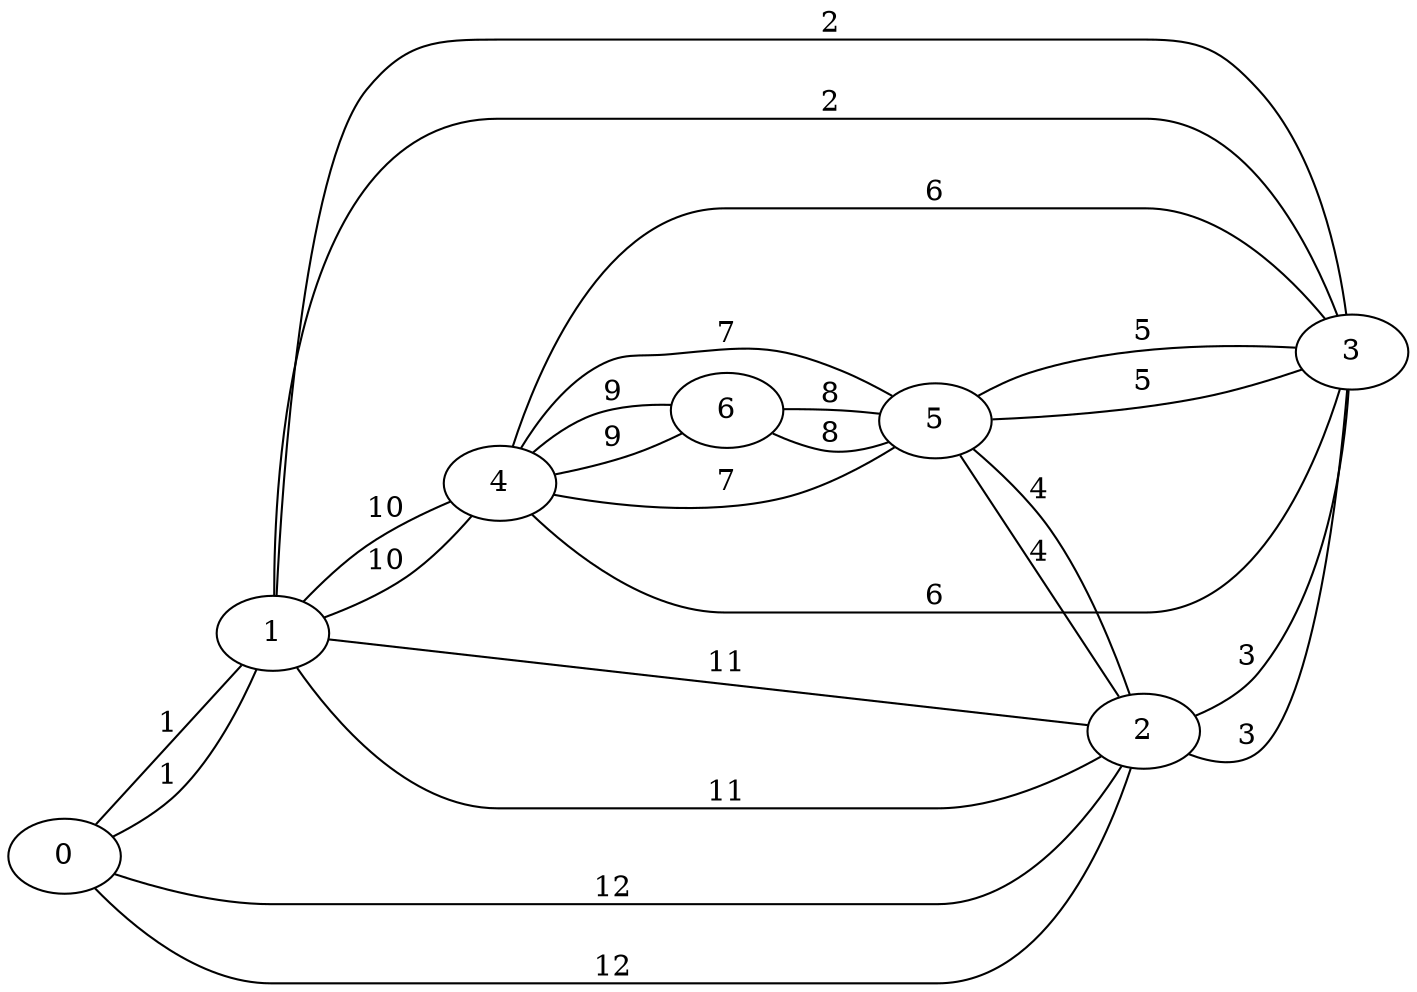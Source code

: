 graph {
        rankdir=LR;
        0 -- 1 [label="1"]
        0 -- 2 [label="12"]
        1 -- 0 [label="1"]
        1 -- 3 [label="2"]
        1 -- 4 [label="10"]
        1 -- 2 [label="11"]
        2 -- 3 [label="3"]
        2 -- 5 [label="4"]
        2 -- 1 [label="11"]
        2 -- 0 [label="12"]
        3 -- 1 [label="2"]
        3 -- 2 [label="3"]
        3 -- 5 [label="5"]
        3 -- 4 [label="6"]
        4 -- 3 [label="6"]
        4 -- 5 [label="7"]
        4 -- 6 [label="9"]
        4 -- 1 [label="10"]
        5 -- 2 [label="4"]
        5 -- 3 [label="5"]
        5 -- 4 [label="7"]
        5 -- 6 [label="8"]
        6 -- 5 [label="8"]
        6 -- 4 [label="9"]
}